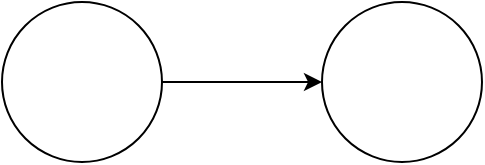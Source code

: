 <mxfile version="13.7.9" type="github">
  <diagram id="zI7dse8sADVKpllUnSGt" name="Page-1">
    <mxGraphModel dx="894" dy="554" grid="1" gridSize="10" guides="1" tooltips="1" connect="1" arrows="1" fold="1" page="1" pageScale="1" pageWidth="827" pageHeight="1169" math="0" shadow="0">
      <root>
        <mxCell id="0" />
        <mxCell id="1" parent="0" />
        <mxCell id="PXwKV8JHNkyi6VJGj49d-3" value="" style="edgeStyle=orthogonalEdgeStyle;rounded=0;orthogonalLoop=1;jettySize=auto;html=1;" edge="1" parent="1" source="PXwKV8JHNkyi6VJGj49d-1" target="PXwKV8JHNkyi6VJGj49d-2">
          <mxGeometry relative="1" as="geometry" />
        </mxCell>
        <mxCell id="PXwKV8JHNkyi6VJGj49d-1" value="" style="ellipse;whiteSpace=wrap;html=1;aspect=fixed;" vertex="1" parent="1">
          <mxGeometry x="150" y="350" width="80" height="80" as="geometry" />
        </mxCell>
        <mxCell id="PXwKV8JHNkyi6VJGj49d-2" value="" style="ellipse;whiteSpace=wrap;html=1;aspect=fixed;" vertex="1" parent="1">
          <mxGeometry x="310" y="350" width="80" height="80" as="geometry" />
        </mxCell>
      </root>
    </mxGraphModel>
  </diagram>
</mxfile>

